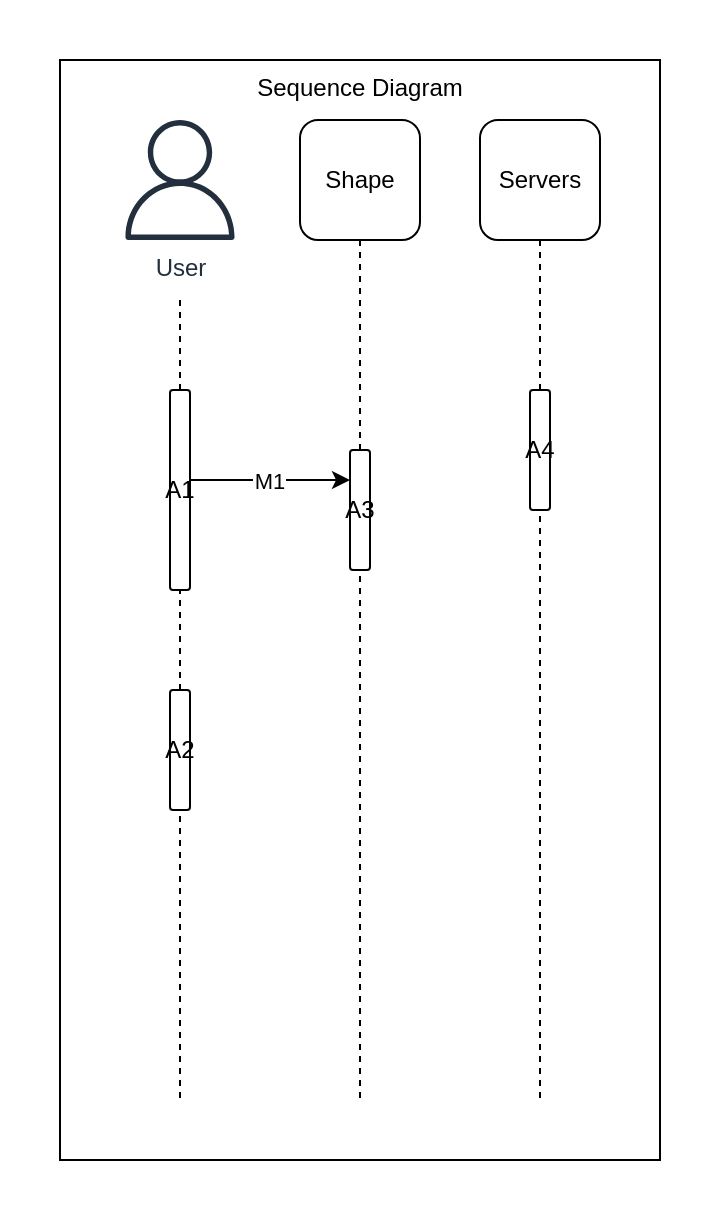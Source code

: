 <mxfile version="26.0.4">
  <diagram name="-" id="MBLwC2cTPHLxPywBNDQM">
    <mxGraphModel dx="794" dy="598" grid="1" gridSize="10" guides="1" tooltips="1" connect="1" arrows="1" fold="1" page="1" pageScale="1" pageWidth="1" pageHeight="1" math="0" shadow="0">
      <root>
        <mxCell id="page" />
        <mxCell id="root" parent="page" />
        <mxCell id="shape_" value=" " style="verticalAlign=top;aspect=fixed;align=center;spacingLeft=5;spacingRight=5;spacingBottom=5;strokeColor=none;" parent="root" vertex="1">
          <mxGeometry width="360" height="610" as="geometry" />
        </mxCell>
        <mxCell id="sequence_diagram_sequencediagram" value="Sequence Diagram" style="verticalAlign=top;aspect=fixed;align=center;spacingLeft=5;spacingRight=5;spacingBottom=5;" parent="shape_" vertex="1">
          <mxGeometry x="30" y="30" width="300" height="550" as="geometry" />
        </mxCell>
        <mxCell id="columns" value="Columns" style="verticalAlign=top;aspect=fixed;align=center;spacingLeft=5;spacingRight=5;spacingBottom=5;noLabel=1;opacity=0;" parent="sequence_diagram_sequencediagram" vertex="1">
          <mxGeometry x="15" y="15" width="90" height="520" as="geometry" />
        </mxCell>
        <mxCell id="participant" value="Participant" style="verticalAlign=top;aspect=fixed;align=center;spacingLeft=5;spacingRight=5;spacingBottom=5;noLabel=1;opacity=0;" parent="columns" vertex="1">
          <mxGeometry width="90" height="520" as="geometry" />
        </mxCell>
        <mxCell id="user" value="User" style="sketch=0;outlineConnect=0;fontColor=#232F3E;gradientColor=none;fillColor=#232F3D;strokeColor=none;dashed=0;verticalLabelPosition=bottom;verticalAlign=top;align=center;html=1;fontSize=12;fontStyle=0;aspect=fixed;pointerEvents=1;shape=mxgraph.aws4.user;" parent="participant" vertex="1">
          <mxGeometry x="15" y="15" width="60" height="60" as="geometry" />
        </mxCell>
        <mxCell id="shape_2" value=" " style="line;strokeWidth=1;direction=south;html=1;dashed=1;" parent="participant" vertex="1">
          <mxGeometry x="15" y="105" width="60" height="400" as="geometry" />
        </mxCell>
        <mxCell id="activation_a1" value="A1" style="rounded=1;whiteSpace=wrap;verticalAlign=middle;align=center;" parent="columns" vertex="1">
          <mxGeometry x="40" y="150" width="10" height="100" as="geometry" />
        </mxCell>
        <mxCell id="activation_a2" value="A2" style="rounded=1;whiteSpace=wrap;verticalAlign=middle;align=center;" parent="columns" vertex="1">
          <mxGeometry x="40" y="300" width="10" height="60" as="geometry" />
        </mxCell>
        <mxCell id="columns_t2" value="T2" style="verticalAlign=top;aspect=fixed;align=center;spacingLeft=5;spacingRight=5;spacingBottom=5;noLabel=1;opacity=0;" parent="sequence_diagram_sequencediagram" vertex="1">
          <mxGeometry x="105" y="15" width="90" height="520" as="geometry" />
        </mxCell>
        <mxCell id="participant_2" value="Participant" style="verticalAlign=top;aspect=fixed;align=center;spacingLeft=5;spacingRight=5;spacingBottom=5;noLabel=1;opacity=0;" parent="columns_t2" vertex="1">
          <mxGeometry width="90" height="520" as="geometry" />
        </mxCell>
        <mxCell id="shape" value="Shape" style="rounded=1;whiteSpace=wrap;verticalAlign=middle;align=center;" parent="participant_2" vertex="1">
          <mxGeometry x="15" y="15" width="60" height="60" as="geometry" />
        </mxCell>
        <mxCell id="shape_3" value=" " style="line;strokeWidth=1;direction=south;html=1;dashed=1;" parent="participant_2" vertex="1">
          <mxGeometry x="15" y="75" width="60" height="430" as="geometry" />
        </mxCell>
        <mxCell id="activation_a3" value="A3" style="rounded=1;whiteSpace=wrap;verticalAlign=middle;align=center;" parent="columns_t2" vertex="1">
          <mxGeometry x="40" y="180" width="10" height="60" as="geometry" />
        </mxCell>
        <mxCell id="columns_t3" value="T3" style="verticalAlign=top;aspect=fixed;align=center;spacingLeft=5;spacingRight=5;spacingBottom=5;noLabel=1;opacity=0;" parent="sequence_diagram_sequencediagram" vertex="1">
          <mxGeometry x="195" y="15" width="90" height="520" as="geometry" />
        </mxCell>
        <mxCell id="participant_3" value="Participant" style="verticalAlign=top;aspect=fixed;align=center;spacingLeft=5;spacingRight=5;spacingBottom=5;noLabel=1;opacity=0;" parent="columns_t3" vertex="1">
          <mxGeometry width="90" height="520" as="geometry" />
        </mxCell>
        <mxCell id="shape_servers" value="Servers" style="rounded=1;whiteSpace=wrap;verticalAlign=middle;align=center;" parent="participant_3" vertex="1">
          <mxGeometry x="15" y="15" width="60" height="60" as="geometry" />
        </mxCell>
        <mxCell id="shape_4" value=" " style="line;strokeWidth=1;direction=south;html=1;dashed=1;" parent="participant_3" vertex="1">
          <mxGeometry x="15" y="75" width="60" height="430" as="geometry" />
        </mxCell>
        <mxCell id="activation_a4" value="A4" style="rounded=1;whiteSpace=wrap;verticalAlign=middle;align=center;" parent="columns_t3" vertex="1">
          <mxGeometry x="40" y="150" width="10" height="60" as="geometry" />
        </mxCell>
        <mxCell id="message_m1" value="M1" style="edgeStyle=orthogonalEdgeStyle;" parent="root" source="activation_a1" target="activation_a3" edge="1">
          <mxGeometry relative="1" as="geometry">
            <Array as="points">
              <mxPoint x="135" y="240" />
              <mxPoint x="135" y="240" />
            </Array>
          </mxGeometry>
        </mxCell>
      </root>
    </mxGraphModel>
  </diagram>
</mxfile>
